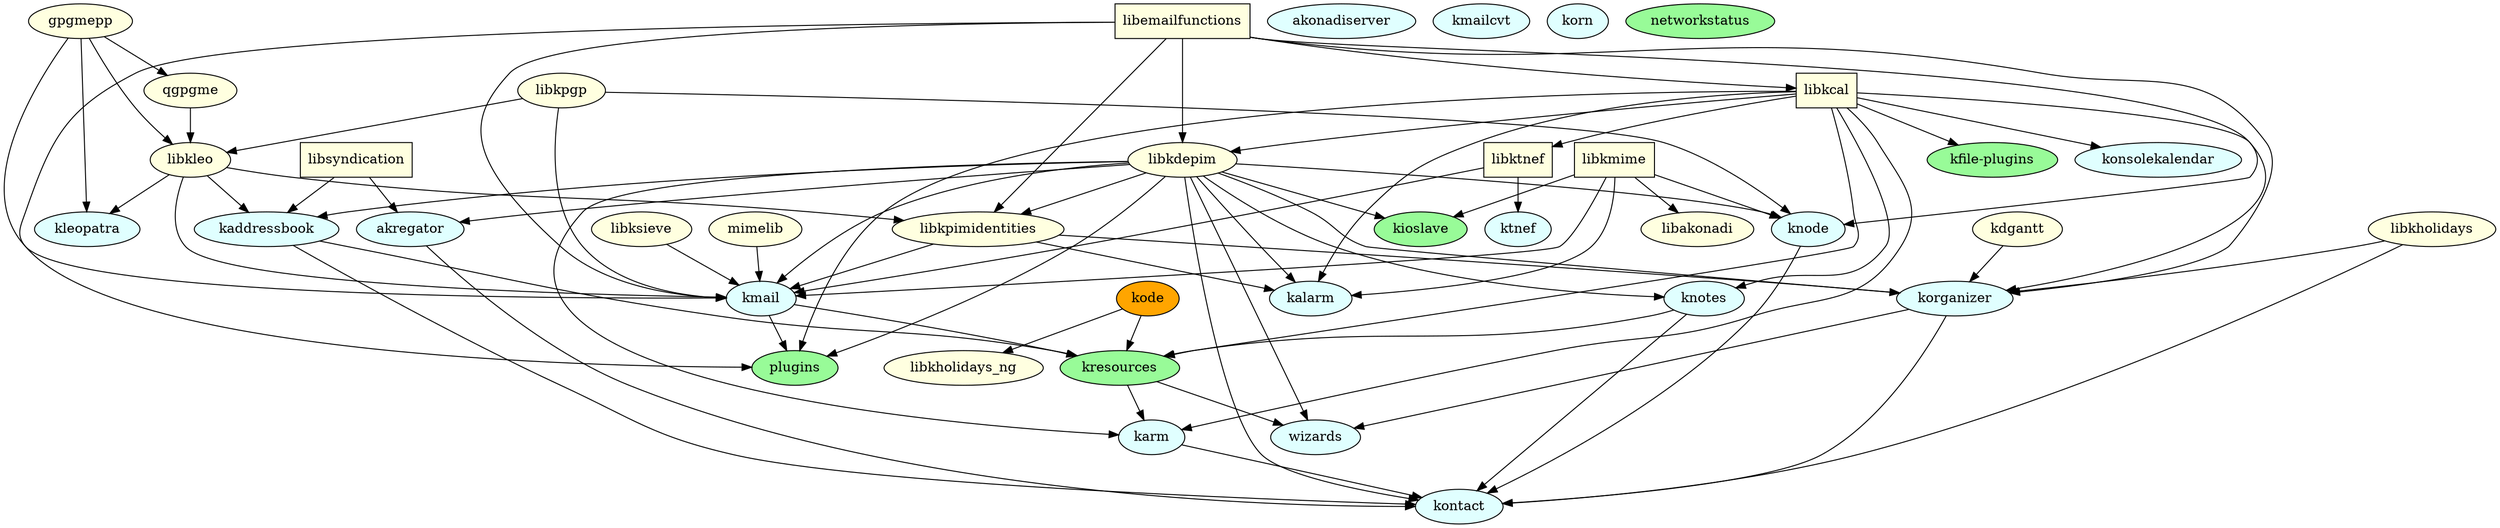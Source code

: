 # to create a ps file use 'dot -Tps -o dependency-graph.ps dependency-graph.dot' (dot it part of the graphviz package)
# This file is also included in Mainpage.dox, so if you change color codings
# etc., you might need to adapt Mainpage.dox as well.
strict digraph "inter-dependency graph for kdepim" {
        /*
           Node definitions
           Put all sub-dirs here.

           Color coding:
           shared libs: lightyellow
           static libs: pink
           plugins or other non-standalone modules: palegreen
           applications: lightcyan
           code generators or other development tools: orange
           disabled: lightgray

           Shapes:
           kdepimlibs: box
           kdepim: ellipse (default)
         */

        /* kdepimlibs */
        "libemailfunctions"[style=filled, fillcolor=lightyellow, shape=box, URL="../kdepimlibs-apidocs/emailfunctions/html/index.html"];
        /* TODO: dependencies incomplete */
        /*"libkabc"[style=filled, fillcolor=lightyellow, shape=box];*/
        /*"libkresources"[style=filled, fillcolor=lightyellow, shape=box];*/
        "libkcal"[style=filled, fillcolor=lightyellow, shape=box, URL="../kdepimlibs-apidocs/kcal/html/index.html"];
        "libktnef"[style=filled, fillcolor=lightyellow, shape=box];
        "libsyndication"[style=filled, fillcolor=lightyellow, shape=box, URL="../kdepimlibs-apidocs/syndication/html/index.html"];
        "libkmime"[style=filled, fillcolor=lightyellow, shape=box, URL="../kdepimlibs-apidocs/kmime/html/index.html"];

        /* kdepim */
        "akonadiserver"[style=filled, fillcolor=lightcyan, URL="akonadi/akonadiserver/html/index.html"];
        "akregator"[style=filled, fillcolor=lightcyan, URL="akregator/html/index.html"];
        "gpgmepp"[style=filled, fillcolor=lightyellow, URL="gpgmepp/html/index.html"];
        /* kabc ?? */
        "kaddressbook"[style=filled, fillcolor=lightcyan, URL="kaddressbook/html/index.html"];
        "kalarm"[style=filled, fillcolor=lightcyan, URL="kalarm/html/index.html"];
        "karm"[style=filled, fillcolor=lightcyan, URL="karm/html/index.html"];
        "kdgantt"[style=filled, fillcolor=lightyellow, URL="kdgantt/html/index.html"];
        "kfile-plugins"[style=filled, fillcolor=palegreen];
        "kioslave"[style=filled, fillcolor=palegreen, URL="kioslave/html/index.html"];
        "kleopatra"[style=filled, fillcolor=lightcyan, URL="kleopatra/html/index.html"];
        "kmail"[style=filled, fillcolor=lightcyan, URL="kmail/html/index.html"];
        "kmailcvt"[style=filled, fillcolor=lightcyan];
        "knode"[style=filled, fillcolor=lightcyan, URL="knode/html/index.html"];
        "knotes"[style=filled, fillcolor=lightcyan, URL="knotes/html/index.html"];
        "kode"[style=filled, fillcolor=orange];
        "konsolekalendar"[style=filled, fillcolor=lightcyan, URL="konsolekalendar/html/index.html"];
        "kontact"[style=filled, fillcolor=lightcyan, URL="kontact/html/index.html"];
        "korganizer"[style=filled, fillcolor=lightcyan, URL="korganizer/html/index.html"];
        "korn"[style=filled, fillcolor=lightcyan];
        "kresources"[style=filled, fillcolor=palegreen];
        "ktnef"[style=filled, fillcolor=lightcyan];
        "libakonadi"[style=filled, fillcolor=lightyellow, URL="akonadi/libakonadi/html/index.html"];
        "libkdepim"[style=filled, fillcolor=lightyellow, URL="libkdepim/html/index.html"];
        "libkholidays"[style=filled, fillcolor=lightyellow, URL="libkholidays/html/index.html"];
        "libkholidays_ng"[style=filled, fillcolor=lightyellow, URL="libkholidays_ng/html/index.html"];
        "libkleo"[style=filled, fillcolor=lightyellow, URL="libkleo/html/index.html"];
        "libkpgp"[style=filled, fillcolor=lightyellow, URL="libkpgp/html/index.html"];
        "libkpimidentities"[style=filled, fillcolor=lightyellow, URL="libkpimidentities/html/index.html"];
        "libksieve"[style=filled, fillcolor=lightyellow];
        "mimelib"[style=filled, fillcolor=lightyellow];
        "networkstatus"[style=filled, fillcolor=palegreen];
        "plugins"[style=filled, fillcolor=palegreen];
        "qgpgme"[style=filled, fillcolor=lightyellow, URL="qgpgme/html/index.html"];
        "wizards"[style=filled, fillcolor=lightcyan];

        /*
           Edge definitions
           Put all compile-time dependencies here.
        */
        "akregator" -> "kontact";
        "libkleo" -> "kleopatra";
        "libkleo" -> "kaddressbook";
        "libkleo" -> "kmail";
        "libkleo" -> "libkpimidentities";
        "kaddressbook" -> "kontact";
        "kaddressbook" -> "kresources";
        "kdgantt" -> "korganizer";
        "kmail" -> "kresources";
        "kmail" -> "plugins";
        "knotes" -> "kontact";
        "knotes" -> "kresources";
        "kode" -> "kresources";
        "kode" -> "libkholidays_ng";
        "korganizer" -> "kontact";
        "korganizer" -> "wizards";
        "kresources" -> "karm";
        "kresources" -> "wizards";
        "libemailfunctions" -> "kmail";
        "libemailfunctions" -> "knode";
        "libemailfunctions" -> "korganizer";
        "libemailfunctions" -> "libkcal";
        "libemailfunctions" -> "libkdepim";
        "libemailfunctions" -> "libkpimidentities";
        "libemailfunctions" -> "plugins";
        "libkcal" -> "kalarm";
        "libkcal" -> "karm";
        "libkcal" -> "kfile-plugins";
        "libkcal" -> "knotes";
        "libkcal" -> "konsolekalendar";
        "libkcal" -> "korganizer";
        "libkcal" -> "kresources";
        "libkcal" -> "libkdepim";
        "libkcal" -> "plugins";
        "libkcal" -> "libktnef"
        "qgpgme" -> "libkleo";
        "gpgmepp" -> "kmail";
        "gpgmepp" -> "kleopatra";
        "gpgmepp" -> "libkleo";
        "gpgmepp" -> "qgpgme";
        "libkdepim" -> "akregator";
        "libkdepim" -> "kaddressbook";
        "libkdepim" -> "kalarm";
        "libkdepim" -> "karm";
        "libkdepim" -> "kioslave";
        "libkdepim" -> "kmail";
        "libkdepim" -> "knode";
        "libkdepim" -> "knotes";
        "libkdepim" -> "kontact";
        "libkdepim" -> "korganizer";
        "libkdepim" -> "libkpimidentities";
        "libkdepim" -> "plugins";
        "libkdepim" -> "wizards";
        "libkholidays" -> "kontact";
        "libkholidays" -> "korganizer";
        "libkmime" -> "kalarm";
        "libkmime" -> "kioslave";
        "libkmime" -> "kmail";
        "libkmime" -> "knode";
        "libkmime" -> "libakonadi";
        "libkpgp" -> "kmail";
        "libkpgp" -> "knode";
        "libkpgp" -> "libkleo";
        "libkpimidentities" -> "kmail";
        "libkpimidentities" -> "korganizer";
        "libkpimidentities" -> "kalarm";
        "libksieve" -> "kmail";
        "mimelib" -> "kmail";
        "karm" -> "kontact";
        "knode" -> "kontact";
        "libsyndication" -> "akregator";
        "libsyndication" -> "kaddressbook";
        "libktnef" -> "ktnef";
        "libktnef" -> "kmail";
        /* TODO: kabc deps incomplete
        "libkabc" -> "libkcal";
        "libkabc" -> "libktnef";*/
}

